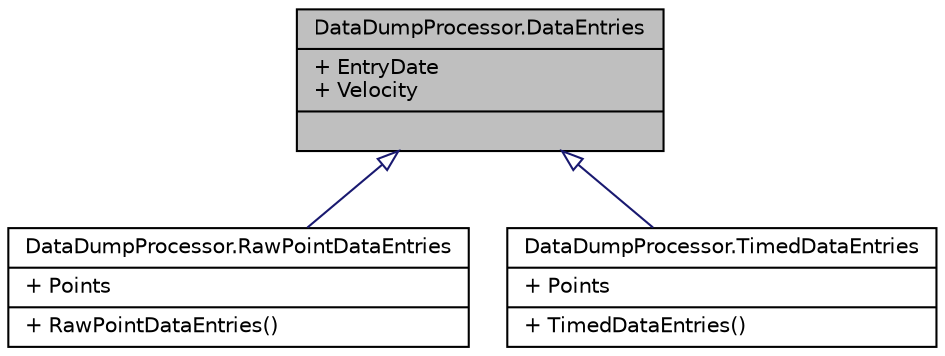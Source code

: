 digraph G
{
  edge [fontname="Helvetica",fontsize="10",labelfontname="Helvetica",labelfontsize="10"];
  node [fontname="Helvetica",fontsize="10",shape=record];
  Node1 [label="{DataDumpProcessor.DataEntries\n|+ EntryDate\l+ Velocity\l|}",height=0.2,width=0.4,color="black", fillcolor="grey75", style="filled" fontcolor="black"];
  Node1 -> Node2 [dir="back",color="midnightblue",fontsize="10",style="solid",arrowtail="onormal",fontname="Helvetica"];
  Node2 [label="{DataDumpProcessor.RawPointDataEntries\n|+ Points\l|+ RawPointDataEntries()\l}",height=0.2,width=0.4,color="black", fillcolor="white", style="filled",URL="$class_data_dump_processor_1_1_raw_point_data_entries.html"];
  Node1 -> Node3 [dir="back",color="midnightblue",fontsize="10",style="solid",arrowtail="onormal",fontname="Helvetica"];
  Node3 [label="{DataDumpProcessor.TimedDataEntries\n|+ Points\l|+ TimedDataEntries()\l}",height=0.2,width=0.4,color="black", fillcolor="white", style="filled",URL="$class_data_dump_processor_1_1_timed_data_entries.html"];
}
